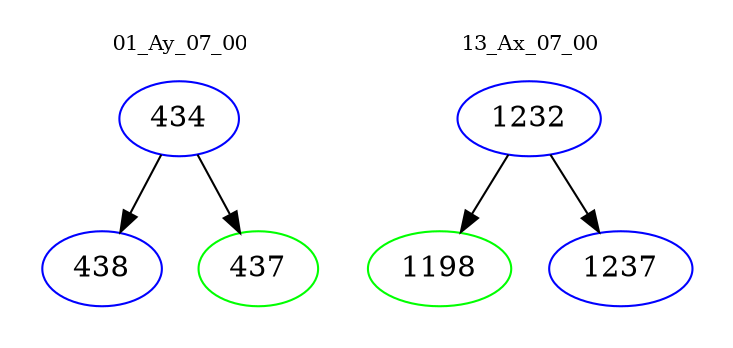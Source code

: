 digraph{
subgraph cluster_0 {
color = white
label = "01_Ay_07_00";
fontsize=10;
T0_434 [label="434", color="blue"]
T0_434 -> T0_438 [color="black"]
T0_438 [label="438", color="blue"]
T0_434 -> T0_437 [color="black"]
T0_437 [label="437", color="green"]
}
subgraph cluster_1 {
color = white
label = "13_Ax_07_00";
fontsize=10;
T1_1232 [label="1232", color="blue"]
T1_1232 -> T1_1198 [color="black"]
T1_1198 [label="1198", color="green"]
T1_1232 -> T1_1237 [color="black"]
T1_1237 [label="1237", color="blue"]
}
}
